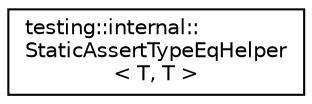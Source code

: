 digraph "类继承关系图"
{
 // LATEX_PDF_SIZE
  edge [fontname="Helvetica",fontsize="10",labelfontname="Helvetica",labelfontsize="10"];
  node [fontname="Helvetica",fontsize="10",shape=record];
  rankdir="LR";
  Node0 [label="testing::internal::\lStaticAssertTypeEqHelper\l\< T, T \>",height=0.2,width=0.4,color="black", fillcolor="white", style="filled",URL="$structtesting_1_1internal_1_1StaticAssertTypeEqHelper_3_01T_00_01T_01_4.html",tooltip=" "];
}
